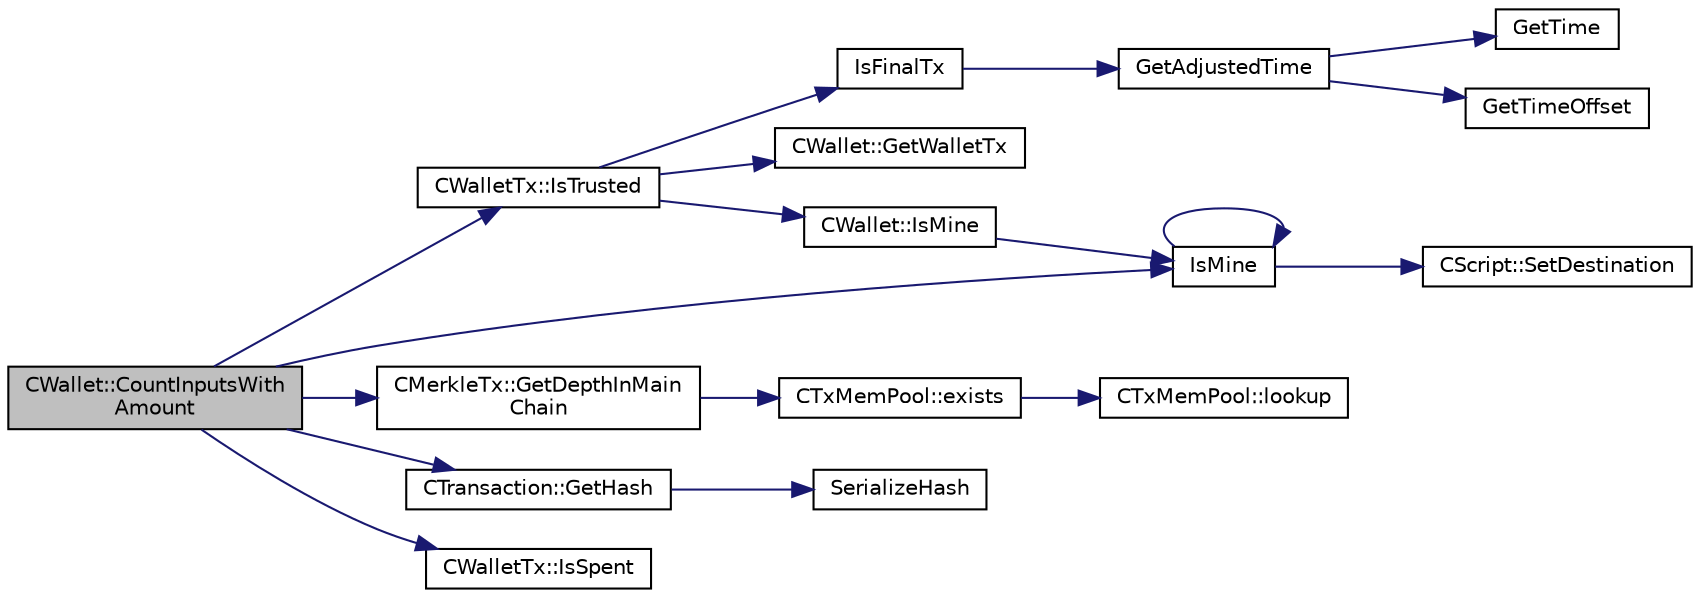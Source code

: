 digraph "CWallet::CountInputsWithAmount"
{
  edge [fontname="Helvetica",fontsize="10",labelfontname="Helvetica",labelfontsize="10"];
  node [fontname="Helvetica",fontsize="10",shape=record];
  rankdir="LR";
  Node225 [label="CWallet::CountInputsWith\lAmount",height=0.2,width=0.4,color="black", fillcolor="grey75", style="filled", fontcolor="black"];
  Node225 -> Node226 [color="midnightblue",fontsize="10",style="solid",fontname="Helvetica"];
  Node226 [label="CWalletTx::IsTrusted",height=0.2,width=0.4,color="black", fillcolor="white", style="filled",URL="$d6/d53/class_c_wallet_tx.html#a71efb0d5b5def8ae00a1d74b8741bfcb"];
  Node226 -> Node227 [color="midnightblue",fontsize="10",style="solid",fontname="Helvetica"];
  Node227 [label="IsFinalTx",height=0.2,width=0.4,color="black", fillcolor="white", style="filled",URL="$df/d0a/main_8cpp.html#adc332cd7ac94e639bb4239618341be19"];
  Node227 -> Node228 [color="midnightblue",fontsize="10",style="solid",fontname="Helvetica"];
  Node228 [label="GetAdjustedTime",height=0.2,width=0.4,color="black", fillcolor="white", style="filled",URL="$df/d2d/util_8cpp.html#a09f81b9c7650f898cf3cf305b87547e6"];
  Node228 -> Node229 [color="midnightblue",fontsize="10",style="solid",fontname="Helvetica"];
  Node229 [label="GetTime",height=0.2,width=0.4,color="black", fillcolor="white", style="filled",URL="$df/d2d/util_8cpp.html#a46fac5fba8ba905b5f9acb364f5d8c6f"];
  Node228 -> Node230 [color="midnightblue",fontsize="10",style="solid",fontname="Helvetica"];
  Node230 [label="GetTimeOffset",height=0.2,width=0.4,color="black", fillcolor="white", style="filled",URL="$df/d2d/util_8cpp.html#a50ca5344c75631267633f15cfe5e983e"];
  Node226 -> Node231 [color="midnightblue",fontsize="10",style="solid",fontname="Helvetica"];
  Node231 [label="CWallet::GetWalletTx",height=0.2,width=0.4,color="black", fillcolor="white", style="filled",URL="$d2/de5/class_c_wallet.html#ac496716bb889a5934fa27398aeb2330a"];
  Node226 -> Node232 [color="midnightblue",fontsize="10",style="solid",fontname="Helvetica"];
  Node232 [label="CWallet::IsMine",height=0.2,width=0.4,color="black", fillcolor="white", style="filled",URL="$d2/de5/class_c_wallet.html#a4eada57edc1c443564b8cc9b853d955c"];
  Node232 -> Node233 [color="midnightblue",fontsize="10",style="solid",fontname="Helvetica"];
  Node233 [label="IsMine",height=0.2,width=0.4,color="black", fillcolor="white", style="filled",URL="$dd/d0f/script_8cpp.html#adc59cf67d903c1ba1ef225561b85bfce"];
  Node233 -> Node234 [color="midnightblue",fontsize="10",style="solid",fontname="Helvetica"];
  Node234 [label="CScript::SetDestination",height=0.2,width=0.4,color="black", fillcolor="white", style="filled",URL="$d9/d4b/class_c_script.html#ad1b5a9077241aa06116040c4f1b7c31e"];
  Node233 -> Node233 [color="midnightblue",fontsize="10",style="solid",fontname="Helvetica"];
  Node225 -> Node235 [color="midnightblue",fontsize="10",style="solid",fontname="Helvetica"];
  Node235 [label="CMerkleTx::GetDepthInMain\lChain",height=0.2,width=0.4,color="black", fillcolor="white", style="filled",URL="$d1/dff/class_c_merkle_tx.html#a887a9f1a0b7fc64b43e42cec76b38ef9"];
  Node235 -> Node236 [color="midnightblue",fontsize="10",style="solid",fontname="Helvetica"];
  Node236 [label="CTxMemPool::exists",height=0.2,width=0.4,color="black", fillcolor="white", style="filled",URL="$db/d98/class_c_tx_mem_pool.html#a8b7a13b5289ab839d4460f41a7da9789"];
  Node236 -> Node237 [color="midnightblue",fontsize="10",style="solid",fontname="Helvetica"];
  Node237 [label="CTxMemPool::lookup",height=0.2,width=0.4,color="black", fillcolor="white", style="filled",URL="$db/d98/class_c_tx_mem_pool.html#ad6d9966cdeb4b6586f7186e709b4e77e"];
  Node225 -> Node233 [color="midnightblue",fontsize="10",style="solid",fontname="Helvetica"];
  Node225 -> Node238 [color="midnightblue",fontsize="10",style="solid",fontname="Helvetica"];
  Node238 [label="CTransaction::GetHash",height=0.2,width=0.4,color="black", fillcolor="white", style="filled",URL="$df/d43/class_c_transaction.html#a0b46d80e82ca324e82c2ce3fc1492bfa"];
  Node238 -> Node239 [color="midnightblue",fontsize="10",style="solid",fontname="Helvetica"];
  Node239 [label="SerializeHash",height=0.2,width=0.4,color="black", fillcolor="white", style="filled",URL="$db/dfb/hash_8h.html#a6de694e43f17c62025c6883965b65e63"];
  Node225 -> Node240 [color="midnightblue",fontsize="10",style="solid",fontname="Helvetica"];
  Node240 [label="CWalletTx::IsSpent",height=0.2,width=0.4,color="black", fillcolor="white", style="filled",URL="$d6/d53/class_c_wallet_tx.html#a6b01c779a9ddc9d3554b7ec1b770f512"];
}
